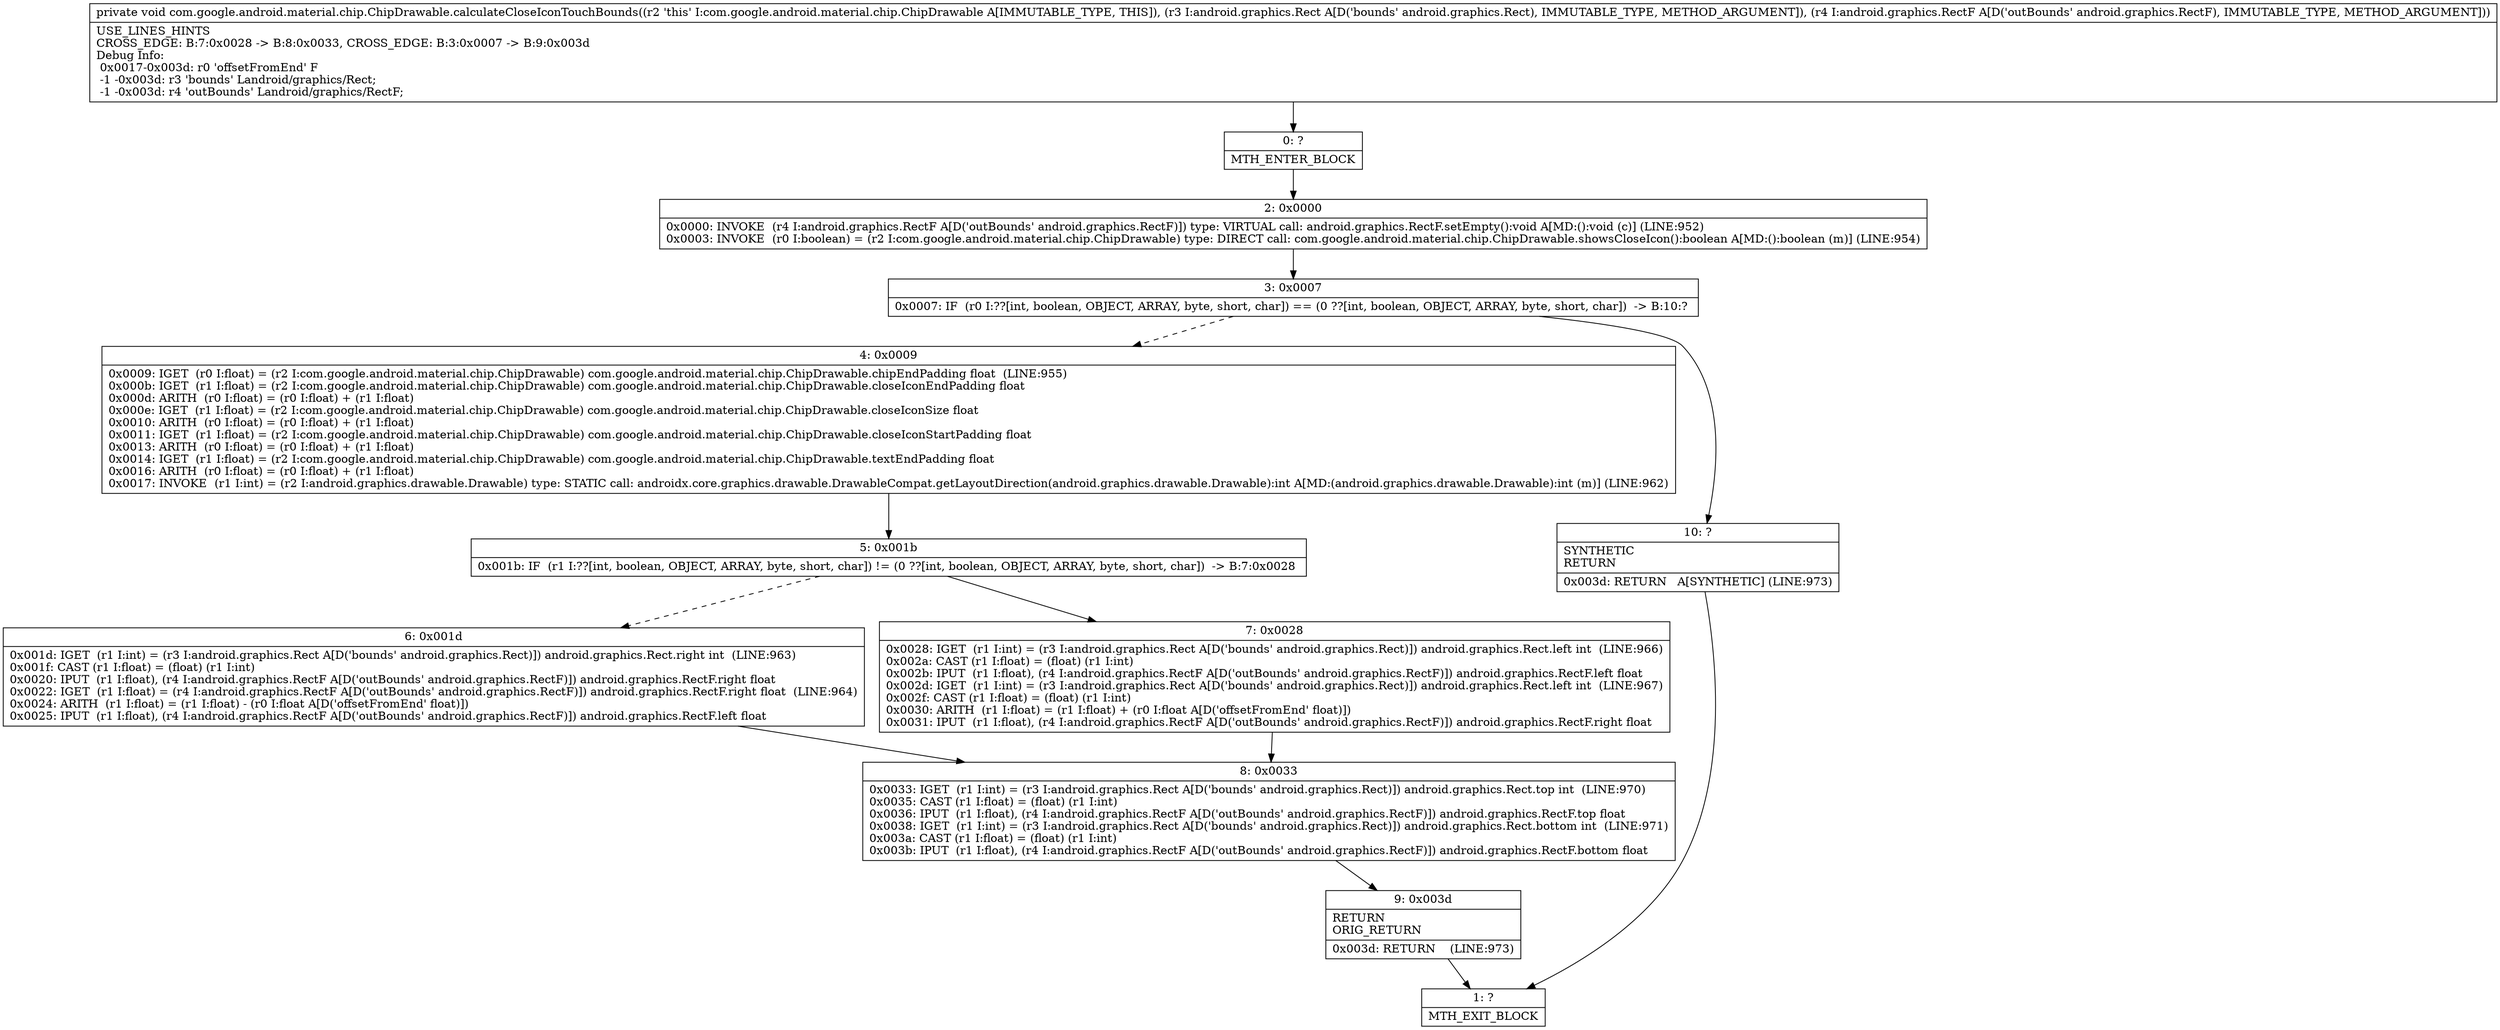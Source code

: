 digraph "CFG forcom.google.android.material.chip.ChipDrawable.calculateCloseIconTouchBounds(Landroid\/graphics\/Rect;Landroid\/graphics\/RectF;)V" {
Node_0 [shape=record,label="{0\:\ ?|MTH_ENTER_BLOCK\l}"];
Node_2 [shape=record,label="{2\:\ 0x0000|0x0000: INVOKE  (r4 I:android.graphics.RectF A[D('outBounds' android.graphics.RectF)]) type: VIRTUAL call: android.graphics.RectF.setEmpty():void A[MD:():void (c)] (LINE:952)\l0x0003: INVOKE  (r0 I:boolean) = (r2 I:com.google.android.material.chip.ChipDrawable) type: DIRECT call: com.google.android.material.chip.ChipDrawable.showsCloseIcon():boolean A[MD:():boolean (m)] (LINE:954)\l}"];
Node_3 [shape=record,label="{3\:\ 0x0007|0x0007: IF  (r0 I:??[int, boolean, OBJECT, ARRAY, byte, short, char]) == (0 ??[int, boolean, OBJECT, ARRAY, byte, short, char])  \-\> B:10:? \l}"];
Node_4 [shape=record,label="{4\:\ 0x0009|0x0009: IGET  (r0 I:float) = (r2 I:com.google.android.material.chip.ChipDrawable) com.google.android.material.chip.ChipDrawable.chipEndPadding float  (LINE:955)\l0x000b: IGET  (r1 I:float) = (r2 I:com.google.android.material.chip.ChipDrawable) com.google.android.material.chip.ChipDrawable.closeIconEndPadding float \l0x000d: ARITH  (r0 I:float) = (r0 I:float) + (r1 I:float) \l0x000e: IGET  (r1 I:float) = (r2 I:com.google.android.material.chip.ChipDrawable) com.google.android.material.chip.ChipDrawable.closeIconSize float \l0x0010: ARITH  (r0 I:float) = (r0 I:float) + (r1 I:float) \l0x0011: IGET  (r1 I:float) = (r2 I:com.google.android.material.chip.ChipDrawable) com.google.android.material.chip.ChipDrawable.closeIconStartPadding float \l0x0013: ARITH  (r0 I:float) = (r0 I:float) + (r1 I:float) \l0x0014: IGET  (r1 I:float) = (r2 I:com.google.android.material.chip.ChipDrawable) com.google.android.material.chip.ChipDrawable.textEndPadding float \l0x0016: ARITH  (r0 I:float) = (r0 I:float) + (r1 I:float) \l0x0017: INVOKE  (r1 I:int) = (r2 I:android.graphics.drawable.Drawable) type: STATIC call: androidx.core.graphics.drawable.DrawableCompat.getLayoutDirection(android.graphics.drawable.Drawable):int A[MD:(android.graphics.drawable.Drawable):int (m)] (LINE:962)\l}"];
Node_5 [shape=record,label="{5\:\ 0x001b|0x001b: IF  (r1 I:??[int, boolean, OBJECT, ARRAY, byte, short, char]) != (0 ??[int, boolean, OBJECT, ARRAY, byte, short, char])  \-\> B:7:0x0028 \l}"];
Node_6 [shape=record,label="{6\:\ 0x001d|0x001d: IGET  (r1 I:int) = (r3 I:android.graphics.Rect A[D('bounds' android.graphics.Rect)]) android.graphics.Rect.right int  (LINE:963)\l0x001f: CAST (r1 I:float) = (float) (r1 I:int) \l0x0020: IPUT  (r1 I:float), (r4 I:android.graphics.RectF A[D('outBounds' android.graphics.RectF)]) android.graphics.RectF.right float \l0x0022: IGET  (r1 I:float) = (r4 I:android.graphics.RectF A[D('outBounds' android.graphics.RectF)]) android.graphics.RectF.right float  (LINE:964)\l0x0024: ARITH  (r1 I:float) = (r1 I:float) \- (r0 I:float A[D('offsetFromEnd' float)]) \l0x0025: IPUT  (r1 I:float), (r4 I:android.graphics.RectF A[D('outBounds' android.graphics.RectF)]) android.graphics.RectF.left float \l}"];
Node_8 [shape=record,label="{8\:\ 0x0033|0x0033: IGET  (r1 I:int) = (r3 I:android.graphics.Rect A[D('bounds' android.graphics.Rect)]) android.graphics.Rect.top int  (LINE:970)\l0x0035: CAST (r1 I:float) = (float) (r1 I:int) \l0x0036: IPUT  (r1 I:float), (r4 I:android.graphics.RectF A[D('outBounds' android.graphics.RectF)]) android.graphics.RectF.top float \l0x0038: IGET  (r1 I:int) = (r3 I:android.graphics.Rect A[D('bounds' android.graphics.Rect)]) android.graphics.Rect.bottom int  (LINE:971)\l0x003a: CAST (r1 I:float) = (float) (r1 I:int) \l0x003b: IPUT  (r1 I:float), (r4 I:android.graphics.RectF A[D('outBounds' android.graphics.RectF)]) android.graphics.RectF.bottom float \l}"];
Node_9 [shape=record,label="{9\:\ 0x003d|RETURN\lORIG_RETURN\l|0x003d: RETURN    (LINE:973)\l}"];
Node_1 [shape=record,label="{1\:\ ?|MTH_EXIT_BLOCK\l}"];
Node_7 [shape=record,label="{7\:\ 0x0028|0x0028: IGET  (r1 I:int) = (r3 I:android.graphics.Rect A[D('bounds' android.graphics.Rect)]) android.graphics.Rect.left int  (LINE:966)\l0x002a: CAST (r1 I:float) = (float) (r1 I:int) \l0x002b: IPUT  (r1 I:float), (r4 I:android.graphics.RectF A[D('outBounds' android.graphics.RectF)]) android.graphics.RectF.left float \l0x002d: IGET  (r1 I:int) = (r3 I:android.graphics.Rect A[D('bounds' android.graphics.Rect)]) android.graphics.Rect.left int  (LINE:967)\l0x002f: CAST (r1 I:float) = (float) (r1 I:int) \l0x0030: ARITH  (r1 I:float) = (r1 I:float) + (r0 I:float A[D('offsetFromEnd' float)]) \l0x0031: IPUT  (r1 I:float), (r4 I:android.graphics.RectF A[D('outBounds' android.graphics.RectF)]) android.graphics.RectF.right float \l}"];
Node_10 [shape=record,label="{10\:\ ?|SYNTHETIC\lRETURN\l|0x003d: RETURN   A[SYNTHETIC] (LINE:973)\l}"];
MethodNode[shape=record,label="{private void com.google.android.material.chip.ChipDrawable.calculateCloseIconTouchBounds((r2 'this' I:com.google.android.material.chip.ChipDrawable A[IMMUTABLE_TYPE, THIS]), (r3 I:android.graphics.Rect A[D('bounds' android.graphics.Rect), IMMUTABLE_TYPE, METHOD_ARGUMENT]), (r4 I:android.graphics.RectF A[D('outBounds' android.graphics.RectF), IMMUTABLE_TYPE, METHOD_ARGUMENT]))  | USE_LINES_HINTS\lCROSS_EDGE: B:7:0x0028 \-\> B:8:0x0033, CROSS_EDGE: B:3:0x0007 \-\> B:9:0x003d\lDebug Info:\l  0x0017\-0x003d: r0 'offsetFromEnd' F\l  \-1 \-0x003d: r3 'bounds' Landroid\/graphics\/Rect;\l  \-1 \-0x003d: r4 'outBounds' Landroid\/graphics\/RectF;\l}"];
MethodNode -> Node_0;Node_0 -> Node_2;
Node_2 -> Node_3;
Node_3 -> Node_4[style=dashed];
Node_3 -> Node_10;
Node_4 -> Node_5;
Node_5 -> Node_6[style=dashed];
Node_5 -> Node_7;
Node_6 -> Node_8;
Node_8 -> Node_9;
Node_9 -> Node_1;
Node_7 -> Node_8;
Node_10 -> Node_1;
}

